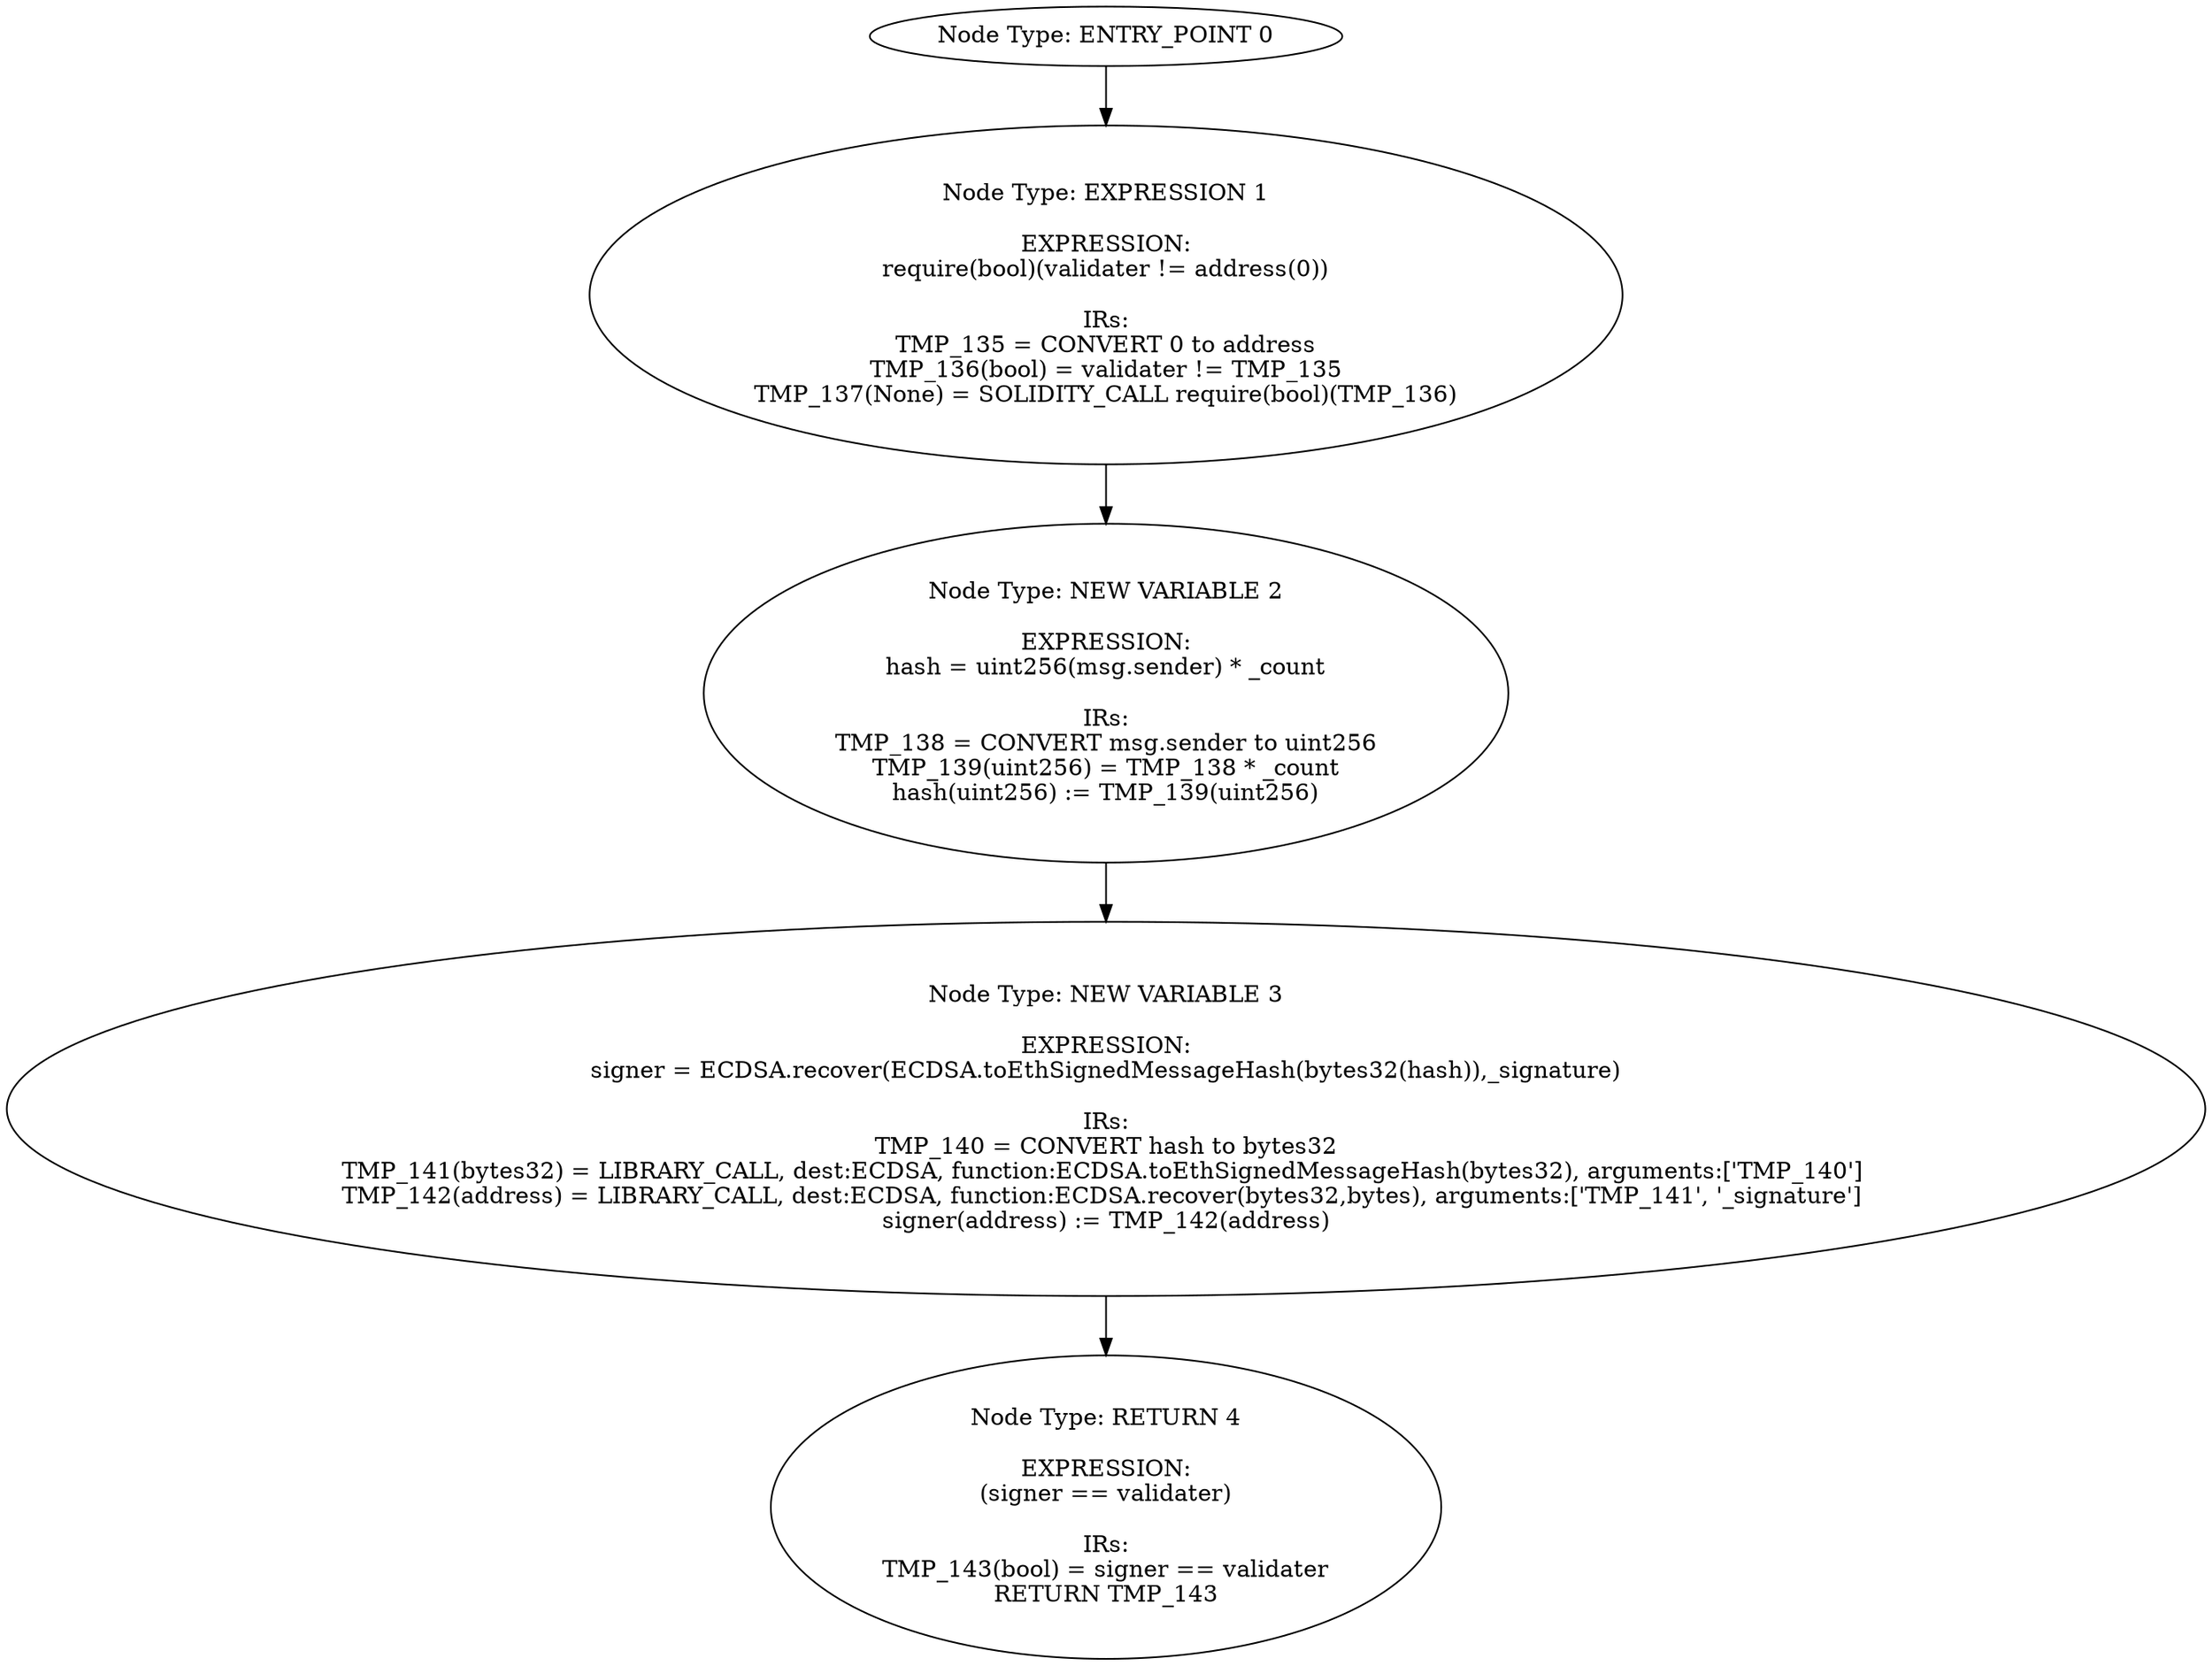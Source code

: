 digraph{
0[label="Node Type: ENTRY_POINT 0
"];
0->1;
1[label="Node Type: EXPRESSION 1

EXPRESSION:
require(bool)(validater != address(0))

IRs:
TMP_135 = CONVERT 0 to address
TMP_136(bool) = validater != TMP_135
TMP_137(None) = SOLIDITY_CALL require(bool)(TMP_136)"];
1->2;
2[label="Node Type: NEW VARIABLE 2

EXPRESSION:
hash = uint256(msg.sender) * _count

IRs:
TMP_138 = CONVERT msg.sender to uint256
TMP_139(uint256) = TMP_138 * _count
hash(uint256) := TMP_139(uint256)"];
2->3;
3[label="Node Type: NEW VARIABLE 3

EXPRESSION:
signer = ECDSA.recover(ECDSA.toEthSignedMessageHash(bytes32(hash)),_signature)

IRs:
TMP_140 = CONVERT hash to bytes32
TMP_141(bytes32) = LIBRARY_CALL, dest:ECDSA, function:ECDSA.toEthSignedMessageHash(bytes32), arguments:['TMP_140'] 
TMP_142(address) = LIBRARY_CALL, dest:ECDSA, function:ECDSA.recover(bytes32,bytes), arguments:['TMP_141', '_signature'] 
signer(address) := TMP_142(address)"];
3->4;
4[label="Node Type: RETURN 4

EXPRESSION:
(signer == validater)

IRs:
TMP_143(bool) = signer == validater
RETURN TMP_143"];
}
